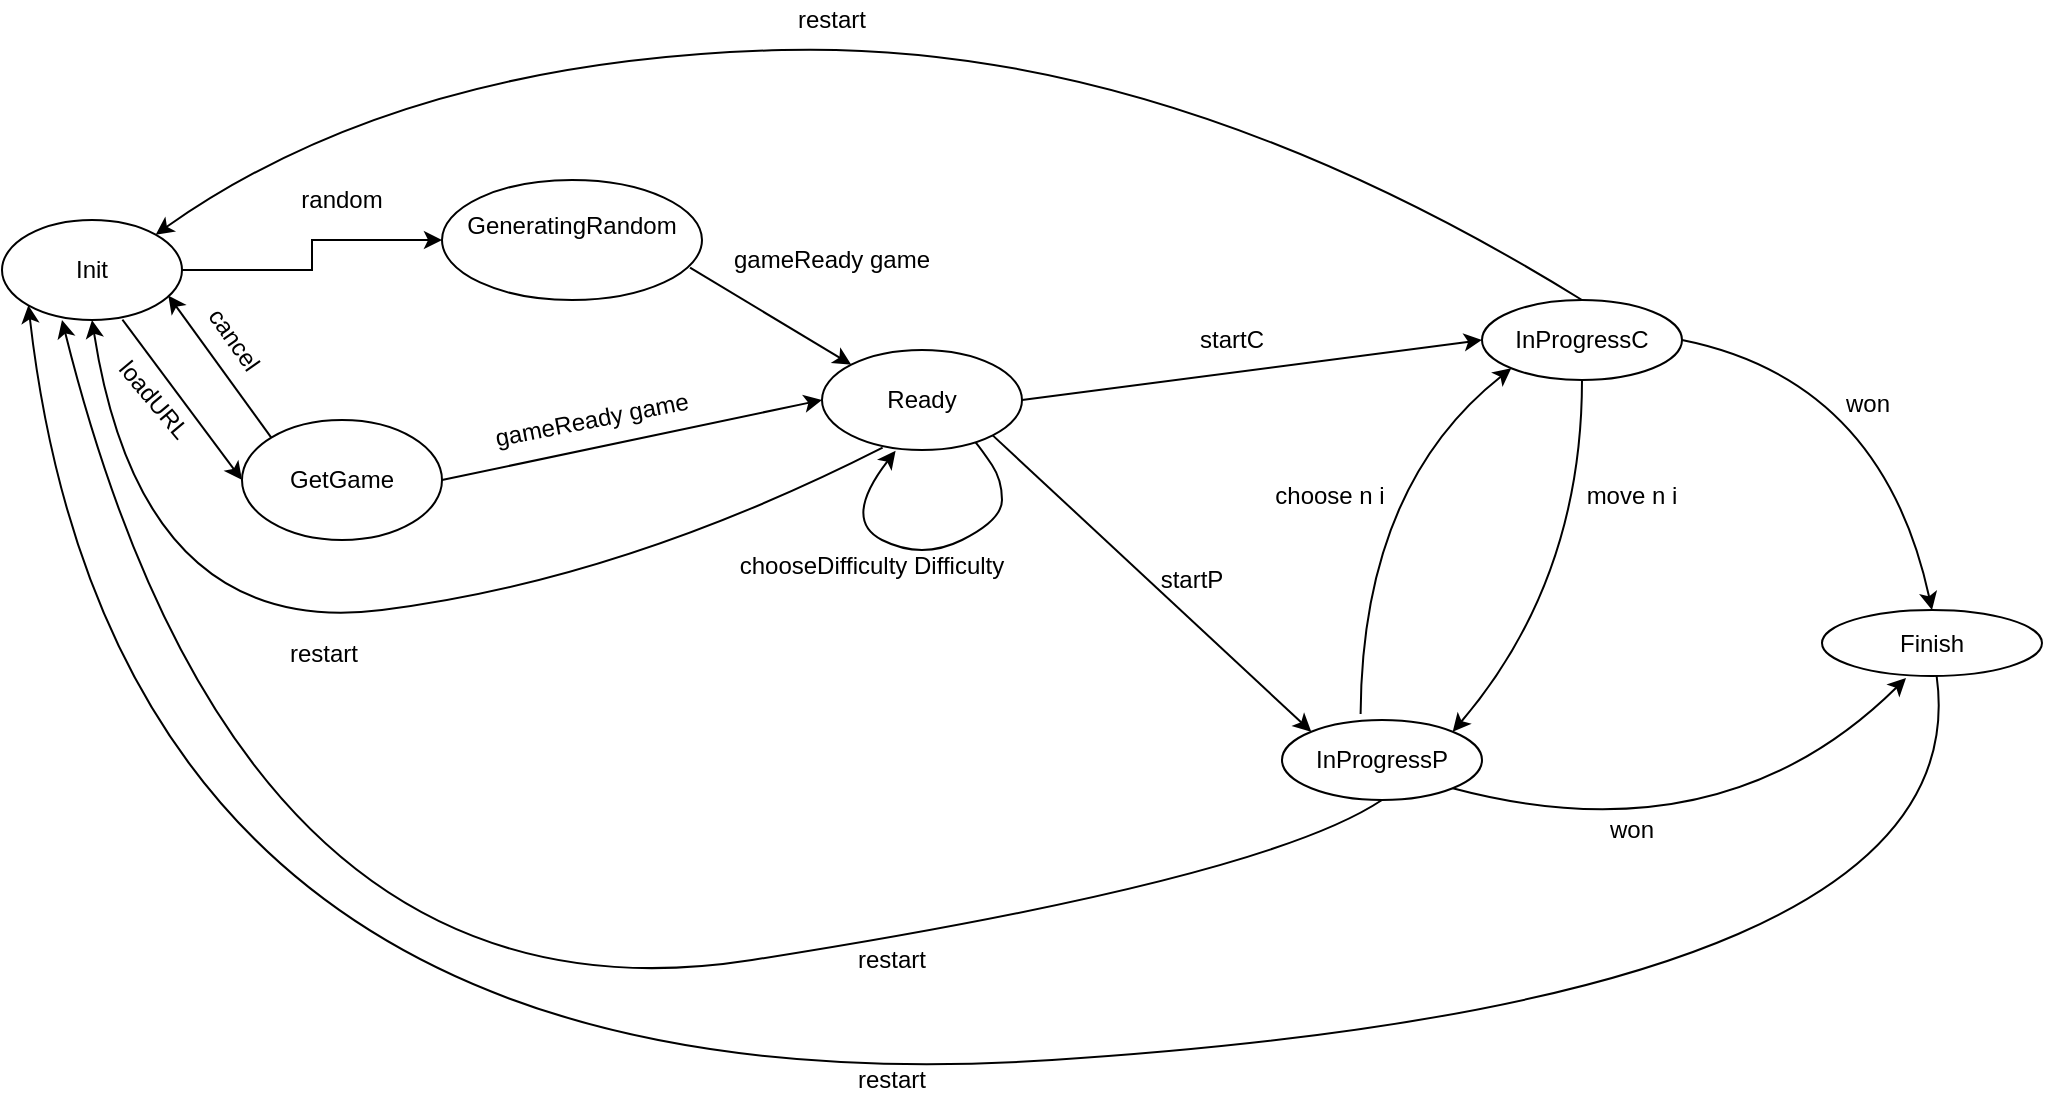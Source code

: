 <mxfile version="12.5.5" type="device"><diagram id="rsQ7Vwmy2gXeNgBaEXMd" name="Page-1"><mxGraphModel dx="1595" dy="646" grid="1" gridSize="10" guides="1" tooltips="1" connect="1" arrows="1" fold="1" page="1" pageScale="1" pageWidth="1700" pageHeight="1100" math="0" shadow="0"><root><mxCell id="0"/><mxCell id="1" parent="0"/><mxCell id="l7erL0lru1v_R-8mlTpT-6" style="edgeStyle=orthogonalEdgeStyle;rounded=0;orthogonalLoop=1;jettySize=auto;html=1;exitX=1;exitY=0.5;exitDx=0;exitDy=0;entryX=0;entryY=0.5;entryDx=0;entryDy=0;" edge="1" parent="1" source="l7erL0lru1v_R-8mlTpT-2" target="l7erL0lru1v_R-8mlTpT-3"><mxGeometry relative="1" as="geometry"/></mxCell><mxCell id="l7erL0lru1v_R-8mlTpT-2" value="Init" style="ellipse;whiteSpace=wrap;html=1;" vertex="1" parent="1"><mxGeometry x="330" y="270" width="90" height="50" as="geometry"/></mxCell><mxCell id="l7erL0lru1v_R-8mlTpT-3" value="&lt;div&gt;GeneratingRandom&lt;/div&gt;&lt;div&gt;&lt;br&gt;&lt;/div&gt;" style="ellipse;whiteSpace=wrap;html=1;" vertex="1" parent="1"><mxGeometry x="550" y="250" width="130" height="60" as="geometry"/></mxCell><mxCell id="l7erL0lru1v_R-8mlTpT-4" value="GetGame" style="ellipse;whiteSpace=wrap;html=1;" vertex="1" parent="1"><mxGeometry x="450" y="370" width="100" height="60" as="geometry"/></mxCell><mxCell id="l7erL0lru1v_R-8mlTpT-5" value="Ready" style="ellipse;whiteSpace=wrap;html=1;" vertex="1" parent="1"><mxGeometry x="740" y="335" width="100" height="50" as="geometry"/></mxCell><mxCell id="l7erL0lru1v_R-8mlTpT-9" value="" style="endArrow=classic;html=1;entryX=0;entryY=0.5;entryDx=0;entryDy=0;exitX=0.669;exitY=0.996;exitDx=0;exitDy=0;exitPerimeter=0;" edge="1" parent="1" source="l7erL0lru1v_R-8mlTpT-2" target="l7erL0lru1v_R-8mlTpT-4"><mxGeometry width="50" height="50" relative="1" as="geometry"><mxPoint x="300" y="500" as="sourcePoint"/><mxPoint x="350" y="450" as="targetPoint"/></mxGeometry></mxCell><mxCell id="l7erL0lru1v_R-8mlTpT-10" value="&lt;div&gt;loadURL&lt;/div&gt;" style="text;html=1;strokeColor=none;fillColor=none;align=center;verticalAlign=middle;whiteSpace=wrap;rounded=0;rotation=50;" vertex="1" parent="1"><mxGeometry x="386" y="350" width="40" height="20" as="geometry"/></mxCell><mxCell id="l7erL0lru1v_R-8mlTpT-11" value="random" style="text;html=1;strokeColor=none;fillColor=none;align=center;verticalAlign=middle;whiteSpace=wrap;rounded=0;rotation=0;" vertex="1" parent="1"><mxGeometry x="480" y="250" width="40" height="20" as="geometry"/></mxCell><mxCell id="l7erL0lru1v_R-8mlTpT-12" value="" style="endArrow=classic;html=1;entryX=0.924;entryY=0.755;entryDx=0;entryDy=0;entryPerimeter=0;exitX=0;exitY=0;exitDx=0;exitDy=0;" edge="1" parent="1" source="l7erL0lru1v_R-8mlTpT-4" target="l7erL0lru1v_R-8mlTpT-2"><mxGeometry width="50" height="50" relative="1" as="geometry"><mxPoint x="460" y="357" as="sourcePoint"/><mxPoint x="420" y="327.16" as="targetPoint"/></mxGeometry></mxCell><mxCell id="l7erL0lru1v_R-8mlTpT-13" value="&lt;div&gt;cancel&lt;/div&gt;" style="text;html=1;strokeColor=none;fillColor=none;align=center;verticalAlign=middle;whiteSpace=wrap;rounded=0;rotation=55;" vertex="1" parent="1"><mxGeometry x="426" y="320" width="40" height="20" as="geometry"/></mxCell><mxCell id="l7erL0lru1v_R-8mlTpT-14" value="" style="endArrow=classic;html=1;entryX=0;entryY=0;entryDx=0;entryDy=0;exitX=0.954;exitY=0.731;exitDx=0;exitDy=0;exitPerimeter=0;" edge="1" parent="1" source="l7erL0lru1v_R-8mlTpT-3" target="l7erL0lru1v_R-8mlTpT-5"><mxGeometry width="50" height="50" relative="1" as="geometry"><mxPoint x="660" y="310" as="sourcePoint"/><mxPoint x="710" y="260" as="targetPoint"/></mxGeometry></mxCell><mxCell id="l7erL0lru1v_R-8mlTpT-15" value="gameReady game" style="text;html=1;strokeColor=none;fillColor=none;align=center;verticalAlign=middle;whiteSpace=wrap;rounded=0;rotation=0;" vertex="1" parent="1"><mxGeometry x="680" y="280" width="130" height="20" as="geometry"/></mxCell><mxCell id="l7erL0lru1v_R-8mlTpT-16" value="" style="endArrow=classic;html=1;entryX=0;entryY=0.5;entryDx=0;entryDy=0;exitX=1;exitY=0.5;exitDx=0;exitDy=0;" edge="1" parent="1" source="l7erL0lru1v_R-8mlTpT-4" target="l7erL0lru1v_R-8mlTpT-5"><mxGeometry width="50" height="50" relative="1" as="geometry"><mxPoint x="674.02" y="340.86" as="sourcePoint"/><mxPoint x="764.441" y="399.425" as="targetPoint"/></mxGeometry></mxCell><mxCell id="l7erL0lru1v_R-8mlTpT-17" value="gameReady game" style="text;html=1;strokeColor=none;fillColor=none;align=center;verticalAlign=middle;whiteSpace=wrap;rounded=0;rotation=-11;" vertex="1" parent="1"><mxGeometry x="560" y="360" width="130" height="20" as="geometry"/></mxCell><mxCell id="l7erL0lru1v_R-8mlTpT-18" value="" style="curved=1;endArrow=classic;html=1;entryX=0.5;entryY=1;entryDx=0;entryDy=0;exitX=0.303;exitY=0.977;exitDx=0;exitDy=0;exitPerimeter=0;" edge="1" parent="1" source="l7erL0lru1v_R-8mlTpT-5" target="l7erL0lru1v_R-8mlTpT-2"><mxGeometry width="50" height="50" relative="1" as="geometry"><mxPoint x="330" y="500" as="sourcePoint"/><mxPoint x="380" y="450" as="targetPoint"/><Array as="points"><mxPoint x="640" y="450"/><mxPoint x="400" y="480"/></Array></mxGeometry></mxCell><mxCell id="l7erL0lru1v_R-8mlTpT-19" value="restart" style="text;html=1;strokeColor=none;fillColor=none;align=center;verticalAlign=middle;whiteSpace=wrap;rounded=0;rotation=0;" vertex="1" parent="1"><mxGeometry x="426" y="477" width="130" height="20" as="geometry"/></mxCell><mxCell id="l7erL0lru1v_R-8mlTpT-20" value="" style="curved=1;endArrow=classic;html=1;entryX=0.368;entryY=1.007;entryDx=0;entryDy=0;exitX=0.768;exitY=0.923;exitDx=0;exitDy=0;exitPerimeter=0;entryPerimeter=0;" edge="1" parent="1" source="l7erL0lru1v_R-8mlTpT-5" target="l7erL0lru1v_R-8mlTpT-5"><mxGeometry width="50" height="50" relative="1" as="geometry"><mxPoint x="933.714" y="330" as="sourcePoint"/><mxPoint x="350" y="520" as="targetPoint"/><Array as="points"><mxPoint x="820" y="385"/><mxPoint x="830" y="400"/><mxPoint x="830" y="420"/><mxPoint x="790" y="440"/><mxPoint x="750" y="420"/></Array></mxGeometry></mxCell><mxCell id="l7erL0lru1v_R-8mlTpT-21" value="chooseDifficulty Difficulty" style="text;html=1;strokeColor=none;fillColor=none;align=center;verticalAlign=middle;whiteSpace=wrap;rounded=0;rotation=0;" vertex="1" parent="1"><mxGeometry x="680" y="433" width="170" height="20" as="geometry"/></mxCell><mxCell id="l7erL0lru1v_R-8mlTpT-22" value="InProgressC" style="ellipse;whiteSpace=wrap;html=1;" vertex="1" parent="1"><mxGeometry x="1070" y="310" width="100" height="40" as="geometry"/></mxCell><mxCell id="l7erL0lru1v_R-8mlTpT-23" value="InProgressP" style="ellipse;whiteSpace=wrap;html=1;" vertex="1" parent="1"><mxGeometry x="970" y="520" width="100" height="40" as="geometry"/></mxCell><mxCell id="l7erL0lru1v_R-8mlTpT-24" value="&lt;div&gt;Finish&lt;/div&gt;" style="ellipse;whiteSpace=wrap;html=1;" vertex="1" parent="1"><mxGeometry x="1240" y="465" width="110" height="33" as="geometry"/></mxCell><mxCell id="l7erL0lru1v_R-8mlTpT-25" value="" style="endArrow=classic;html=1;entryX=0;entryY=0.5;entryDx=0;entryDy=0;exitX=1;exitY=0.5;exitDx=0;exitDy=0;" edge="1" parent="1" source="l7erL0lru1v_R-8mlTpT-5" target="l7erL0lru1v_R-8mlTpT-22"><mxGeometry width="50" height="50" relative="1" as="geometry"><mxPoint x="950" y="477" as="sourcePoint"/><mxPoint x="1000" y="427" as="targetPoint"/></mxGeometry></mxCell><mxCell id="l7erL0lru1v_R-8mlTpT-26" value="" style="endArrow=classic;html=1;entryX=0;entryY=0;entryDx=0;entryDy=0;exitX=1;exitY=1;exitDx=0;exitDy=0;" edge="1" parent="1" source="l7erL0lru1v_R-8mlTpT-5" target="l7erL0lru1v_R-8mlTpT-23"><mxGeometry width="50" height="50" relative="1" as="geometry"><mxPoint x="850.0" y="370" as="sourcePoint"/><mxPoint x="1080.0" y="340" as="targetPoint"/></mxGeometry></mxCell><mxCell id="l7erL0lru1v_R-8mlTpT-27" value="startC" style="text;html=1;strokeColor=none;fillColor=none;align=center;verticalAlign=middle;whiteSpace=wrap;rounded=0;rotation=0;" vertex="1" parent="1"><mxGeometry x="880" y="320" width="130" height="20" as="geometry"/></mxCell><mxCell id="l7erL0lru1v_R-8mlTpT-28" value="startP" style="text;html=1;strokeColor=none;fillColor=none;align=center;verticalAlign=middle;whiteSpace=wrap;rounded=0;rotation=0;" vertex="1" parent="1"><mxGeometry x="860" y="440" width="130" height="20" as="geometry"/></mxCell><mxCell id="l7erL0lru1v_R-8mlTpT-29" value="" style="curved=1;endArrow=classic;html=1;entryX=0;entryY=1;entryDx=0;entryDy=0;exitX=0.393;exitY=-0.075;exitDx=0;exitDy=0;exitPerimeter=0;" edge="1" parent="1" source="l7erL0lru1v_R-8mlTpT-23" target="l7erL0lru1v_R-8mlTpT-22"><mxGeometry width="50" height="50" relative="1" as="geometry"><mxPoint x="1010" y="453" as="sourcePoint"/><mxPoint x="1060" y="403" as="targetPoint"/><Array as="points"><mxPoint x="1010" y="403"/></Array></mxGeometry></mxCell><mxCell id="l7erL0lru1v_R-8mlTpT-30" value="choose n i" style="text;html=1;strokeColor=none;fillColor=none;align=center;verticalAlign=middle;whiteSpace=wrap;rounded=0;rotation=0;" vertex="1" parent="1"><mxGeometry x="929" y="398" width="130" height="20" as="geometry"/></mxCell><mxCell id="l7erL0lru1v_R-8mlTpT-31" value="" style="curved=1;endArrow=classic;html=1;exitX=0.5;exitY=1;exitDx=0;exitDy=0;entryX=1;entryY=0;entryDx=0;entryDy=0;" edge="1" parent="1" source="l7erL0lru1v_R-8mlTpT-22" target="l7erL0lru1v_R-8mlTpT-23"><mxGeometry width="50" height="50" relative="1" as="geometry"><mxPoint x="1100.3" y="400.5" as="sourcePoint"/><mxPoint x="1180" y="647" as="targetPoint"/><Array as="points"><mxPoint x="1120" y="450"/></Array></mxGeometry></mxCell><mxCell id="l7erL0lru1v_R-8mlTpT-32" value="move n i" style="text;html=1;strokeColor=none;fillColor=none;align=center;verticalAlign=middle;whiteSpace=wrap;rounded=0;rotation=0;" vertex="1" parent="1"><mxGeometry x="1080" y="398" width="130" height="20" as="geometry"/></mxCell><mxCell id="l7erL0lru1v_R-8mlTpT-33" value="" style="curved=1;endArrow=classic;html=1;entryX=0.5;entryY=0;entryDx=0;entryDy=0;exitX=1;exitY=0.5;exitDx=0;exitDy=0;" edge="1" parent="1" source="l7erL0lru1v_R-8mlTpT-22" target="l7erL0lru1v_R-8mlTpT-24"><mxGeometry width="50" height="50" relative="1" as="geometry"><mxPoint x="1164.66" y="322.86" as="sourcePoint"/><mxPoint x="1240.005" y="150.002" as="targetPoint"/><Array as="points"><mxPoint x="1270" y="350"/></Array></mxGeometry></mxCell><mxCell id="l7erL0lru1v_R-8mlTpT-34" value="" style="curved=1;endArrow=classic;html=1;exitX=1;exitY=1;exitDx=0;exitDy=0;" edge="1" parent="1" source="l7erL0lru1v_R-8mlTpT-23"><mxGeometry width="50" height="50" relative="1" as="geometry"><mxPoint x="1060" y="550" as="sourcePoint"/><mxPoint x="1282" y="499" as="targetPoint"/><Array as="points"><mxPoint x="1190" y="590"/></Array></mxGeometry></mxCell><mxCell id="l7erL0lru1v_R-8mlTpT-35" value="won" style="text;html=1;strokeColor=none;fillColor=none;align=center;verticalAlign=middle;whiteSpace=wrap;rounded=0;rotation=0;" vertex="1" parent="1"><mxGeometry x="1198" y="352" width="130" height="20" as="geometry"/></mxCell><mxCell id="l7erL0lru1v_R-8mlTpT-36" value="won" style="text;html=1;strokeColor=none;fillColor=none;align=center;verticalAlign=middle;whiteSpace=wrap;rounded=0;rotation=0;" vertex="1" parent="1"><mxGeometry x="1080" y="565" width="130" height="20" as="geometry"/></mxCell><mxCell id="l7erL0lru1v_R-8mlTpT-38" value="" style="curved=1;endArrow=classic;html=1;entryX=0;entryY=1;entryDx=0;entryDy=0;" edge="1" parent="1" source="l7erL0lru1v_R-8mlTpT-24" target="l7erL0lru1v_R-8mlTpT-2"><mxGeometry width="50" height="50" relative="1" as="geometry"><mxPoint x="1280" y="590" as="sourcePoint"/><mxPoint x="320" y="530" as="targetPoint"/><Array as="points"><mxPoint x="1320" y="660"/><mxPoint x="390" y="720"/></Array></mxGeometry></mxCell><mxCell id="l7erL0lru1v_R-8mlTpT-39" value="restart" style="text;html=1;strokeColor=none;fillColor=none;align=center;verticalAlign=middle;whiteSpace=wrap;rounded=0;rotation=0;" vertex="1" parent="1"><mxGeometry x="710" y="690" width="130" height="20" as="geometry"/></mxCell><mxCell id="l7erL0lru1v_R-8mlTpT-40" value="" style="curved=1;endArrow=classic;html=1;exitX=0.5;exitY=1;exitDx=0;exitDy=0;" edge="1" parent="1" source="l7erL0lru1v_R-8mlTpT-23"><mxGeometry width="50" height="50" relative="1" as="geometry"><mxPoint x="1307.311" y="507.985" as="sourcePoint"/><mxPoint x="360" y="320" as="targetPoint"/><Array as="points"><mxPoint x="960" y="600"/><mxPoint x="450" y="680"/></Array></mxGeometry></mxCell><mxCell id="l7erL0lru1v_R-8mlTpT-41" value="restart" style="text;html=1;strokeColor=none;fillColor=none;align=center;verticalAlign=middle;whiteSpace=wrap;rounded=0;rotation=0;" vertex="1" parent="1"><mxGeometry x="710" y="630" width="130" height="20" as="geometry"/></mxCell><mxCell id="l7erL0lru1v_R-8mlTpT-42" value="" style="curved=1;endArrow=classic;html=1;entryX=1;entryY=0;entryDx=0;entryDy=0;exitX=0.5;exitY=0;exitDx=0;exitDy=0;" edge="1" parent="1" source="l7erL0lru1v_R-8mlTpT-22" target="l7erL0lru1v_R-8mlTpT-2"><mxGeometry width="50" height="50" relative="1" as="geometry"><mxPoint x="860" y="100" as="sourcePoint"/><mxPoint x="149" y="60" as="targetPoint"/><Array as="points"><mxPoint x="910" y="180"/><mxPoint x="530" y="190"/></Array></mxGeometry></mxCell><mxCell id="l7erL0lru1v_R-8mlTpT-43" value="restart" style="text;html=1;strokeColor=none;fillColor=none;align=center;verticalAlign=middle;whiteSpace=wrap;rounded=0;rotation=0;" vertex="1" parent="1"><mxGeometry x="680" y="160" width="130" height="20" as="geometry"/></mxCell></root></mxGraphModel></diagram></mxfile>